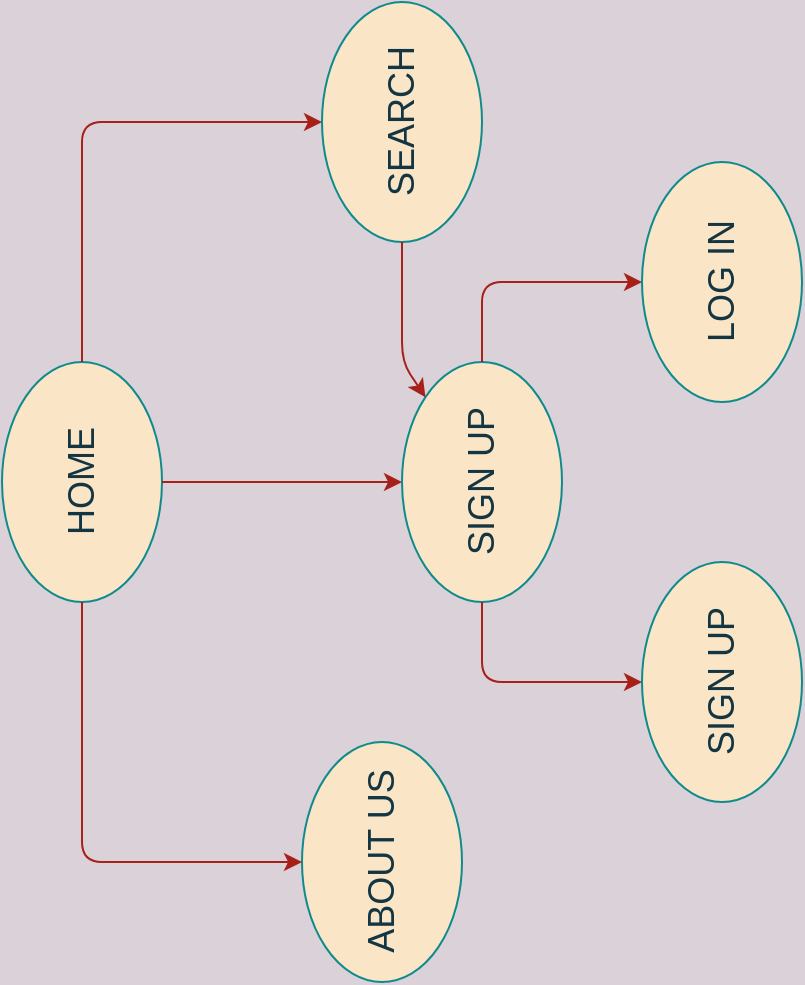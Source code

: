 <mxfile version="14.8.0" type="github">
  <diagram id="9FoNY3okzOBrGsZRDrC6" name="Page-1">
    <mxGraphModel dx="868" dy="527" grid="1" gridSize="10" guides="1" tooltips="1" connect="1" arrows="1" fold="1" page="1" pageScale="1" pageWidth="850" pageHeight="1100" background="#DAD2D8" math="0" shadow="0">
      <root>
        <mxCell id="0" />
        <mxCell id="1" parent="0" />
        <mxCell id="q-MH4yraOHK4n5ChblBy-10" value="" style="group;rotation=-90;fontColor=#143642;" parent="1" vertex="1" connectable="0">
          <mxGeometry x="20" y="240" width="120" height="80" as="geometry" />
        </mxCell>
        <mxCell id="q-MH4yraOHK4n5ChblBy-6" value="" style="ellipse;whiteSpace=wrap;html=1;fontSize=18;rotation=-90;fillColor=#FAE5C7;strokeColor=#0F8B8D;fontColor=#143642;" parent="q-MH4yraOHK4n5ChblBy-10" vertex="1">
          <mxGeometry width="120" height="80" as="geometry" />
        </mxCell>
        <mxCell id="q-MH4yraOHK4n5ChblBy-3" value="HOME" style="text;html=1;resizable=0;autosize=1;align=center;verticalAlign=middle;points=[];fillColor=none;strokeColor=none;fontSize=18;rotation=-90;textDirection=rtl;fontColor=#143642;" parent="q-MH4yraOHK4n5ChblBy-10" vertex="1">
          <mxGeometry x="25" y="25" width="70" height="30" as="geometry" />
        </mxCell>
        <mxCell id="q-MH4yraOHK4n5ChblBy-12" value="" style="endArrow=classic;html=1;fontSize=18;strokeColor=#A8201A;fontColor=#143642;labelBackgroundColor=#DAD2D8;" parent="1" edge="1">
          <mxGeometry width="50" height="50" relative="1" as="geometry">
            <mxPoint x="80" y="220" as="sourcePoint" />
            <mxPoint x="200" y="100" as="targetPoint" />
            <Array as="points">
              <mxPoint x="80" y="100" />
            </Array>
          </mxGeometry>
        </mxCell>
        <mxCell id="q-MH4yraOHK4n5ChblBy-13" value="" style="group;rotation=-90;fontColor=#143642;" parent="1" vertex="1" connectable="0">
          <mxGeometry x="170" y="430" width="120" height="80" as="geometry" />
        </mxCell>
        <mxCell id="q-MH4yraOHK4n5ChblBy-14" value="" style="ellipse;whiteSpace=wrap;html=1;fontSize=18;rotation=-90;fillColor=#FAE5C7;strokeColor=#0F8B8D;fontColor=#143642;" parent="q-MH4yraOHK4n5ChblBy-13" vertex="1">
          <mxGeometry width="120" height="80" as="geometry" />
        </mxCell>
        <mxCell id="q-MH4yraOHK4n5ChblBy-15" value="ABOUT US" style="text;html=1;resizable=0;autosize=1;align=center;verticalAlign=middle;points=[];fillColor=none;strokeColor=none;fontSize=18;rotation=-90;textDirection=rtl;fontColor=#143642;" parent="q-MH4yraOHK4n5ChblBy-13" vertex="1">
          <mxGeometry x="5" y="25" width="110" height="30" as="geometry" />
        </mxCell>
        <mxCell id="q-MH4yraOHK4n5ChblBy-16" value="" style="endArrow=classic;html=1;fontSize=18;exitX=0;exitY=0.5;exitDx=0;exitDy=0;strokeColor=#A8201A;fontColor=#143642;labelBackgroundColor=#DAD2D8;" parent="1" source="q-MH4yraOHK4n5ChblBy-6" edge="1">
          <mxGeometry width="50" height="50" relative="1" as="geometry">
            <mxPoint x="90" y="540" as="sourcePoint" />
            <mxPoint x="190" y="470" as="targetPoint" />
            <Array as="points">
              <mxPoint x="80" y="470" />
            </Array>
          </mxGeometry>
        </mxCell>
        <mxCell id="q-MH4yraOHK4n5ChblBy-17" value="" style="group;rotation=-90;fontColor=#143642;" parent="1" vertex="1" connectable="0">
          <mxGeometry x="180" y="60" width="120" height="80" as="geometry" />
        </mxCell>
        <mxCell id="q-MH4yraOHK4n5ChblBy-18" value="" style="ellipse;whiteSpace=wrap;html=1;fontSize=18;rotation=-90;fillColor=#FAE5C7;strokeColor=#0F8B8D;fontColor=#143642;" parent="q-MH4yraOHK4n5ChblBy-17" vertex="1">
          <mxGeometry width="120" height="80" as="geometry" />
        </mxCell>
        <mxCell id="q-MH4yraOHK4n5ChblBy-19" value="SEARCH" style="text;html=1;resizable=0;autosize=1;align=center;verticalAlign=middle;points=[];fillColor=none;strokeColor=none;fontSize=18;rotation=-90;textDirection=rtl;fontColor=#143642;" parent="q-MH4yraOHK4n5ChblBy-17" vertex="1">
          <mxGeometry x="15" y="25" width="90" height="30" as="geometry" />
        </mxCell>
        <mxCell id="q-MH4yraOHK4n5ChblBy-20" value="" style="endArrow=classic;html=1;fontSize=18;exitX=0.5;exitY=1;exitDx=0;exitDy=0;strokeColor=#A8201A;fontColor=#143642;labelBackgroundColor=#DAD2D8;" parent="1" source="q-MH4yraOHK4n5ChblBy-6" edge="1">
          <mxGeometry width="50" height="50" relative="1" as="geometry">
            <mxPoint x="400" y="300" as="sourcePoint" />
            <mxPoint x="240" y="280" as="targetPoint" />
          </mxGeometry>
        </mxCell>
        <mxCell id="q-MH4yraOHK4n5ChblBy-21" value="" style="group;rotation=-90;fontColor=#143642;" parent="1" vertex="1" connectable="0">
          <mxGeometry x="220" y="240" width="120" height="80" as="geometry" />
        </mxCell>
        <mxCell id="q-MH4yraOHK4n5ChblBy-22" value="" style="ellipse;whiteSpace=wrap;html=1;fontSize=18;rotation=-90;fillColor=#FAE5C7;strokeColor=#0F8B8D;fontColor=#143642;" parent="q-MH4yraOHK4n5ChblBy-21" vertex="1">
          <mxGeometry width="120" height="80" as="geometry" />
        </mxCell>
        <mxCell id="q-MH4yraOHK4n5ChblBy-23" value="SIGN UP" style="text;html=1;resizable=0;autosize=1;align=center;verticalAlign=middle;points=[];fillColor=none;strokeColor=none;fontSize=18;rotation=-90;textDirection=rtl;fontColor=#143642;" parent="q-MH4yraOHK4n5ChblBy-21" vertex="1">
          <mxGeometry x="15" y="25" width="90" height="30" as="geometry" />
        </mxCell>
        <mxCell id="q-MH4yraOHK4n5ChblBy-24" value="" style="endArrow=classic;html=1;fontSize=18;exitX=1;exitY=0.5;exitDx=0;exitDy=0;strokeColor=#A8201A;fontColor=#143642;labelBackgroundColor=#DAD2D8;" parent="1" source="q-MH4yraOHK4n5ChblBy-22" edge="1">
          <mxGeometry width="50" height="50" relative="1" as="geometry">
            <mxPoint x="400" y="300" as="sourcePoint" />
            <mxPoint x="360" y="180" as="targetPoint" />
            <Array as="points">
              <mxPoint x="280" y="180" />
            </Array>
          </mxGeometry>
        </mxCell>
        <mxCell id="q-MH4yraOHK4n5ChblBy-25" value="" style="endArrow=classic;html=1;fontSize=18;strokeColor=#A8201A;fontColor=#143642;labelBackgroundColor=#DAD2D8;" parent="1" edge="1">
          <mxGeometry width="50" height="50" relative="1" as="geometry">
            <mxPoint x="280" y="340" as="sourcePoint" />
            <mxPoint x="360" y="380" as="targetPoint" />
            <Array as="points">
              <mxPoint x="280" y="380" />
            </Array>
          </mxGeometry>
        </mxCell>
        <mxCell id="q-MH4yraOHK4n5ChblBy-27" value="" style="group;rotation=-90;fontColor=#143642;" parent="1" vertex="1" connectable="0">
          <mxGeometry x="340" y="140" width="120" height="80" as="geometry" />
        </mxCell>
        <mxCell id="q-MH4yraOHK4n5ChblBy-28" value="" style="ellipse;whiteSpace=wrap;html=1;fontSize=18;rotation=-90;fillColor=#FAE5C7;strokeColor=#0F8B8D;fontColor=#143642;" parent="q-MH4yraOHK4n5ChblBy-27" vertex="1">
          <mxGeometry width="120" height="80" as="geometry" />
        </mxCell>
        <mxCell id="q-MH4yraOHK4n5ChblBy-29" value="LOG IN" style="text;html=1;resizable=0;autosize=1;align=center;verticalAlign=middle;points=[];fillColor=none;strokeColor=none;fontSize=18;rotation=-90;textDirection=rtl;fontColor=#143642;" parent="q-MH4yraOHK4n5ChblBy-27" vertex="1">
          <mxGeometry x="20" y="25" width="80" height="30" as="geometry" />
        </mxCell>
        <mxCell id="q-MH4yraOHK4n5ChblBy-30" value="" style="group;rotation=-90;fontColor=#143642;" parent="1" vertex="1" connectable="0">
          <mxGeometry x="340" y="340" width="120" height="80" as="geometry" />
        </mxCell>
        <mxCell id="q-MH4yraOHK4n5ChblBy-31" value="" style="ellipse;whiteSpace=wrap;html=1;fontSize=18;rotation=-90;fillColor=#FAE5C7;strokeColor=#0F8B8D;fontColor=#143642;" parent="q-MH4yraOHK4n5ChblBy-30" vertex="1">
          <mxGeometry width="120" height="80" as="geometry" />
        </mxCell>
        <mxCell id="q-MH4yraOHK4n5ChblBy-32" value="SIGN UP" style="text;html=1;resizable=0;autosize=1;align=center;verticalAlign=middle;points=[];fillColor=none;strokeColor=none;fontSize=18;rotation=-90;textDirection=rtl;fontColor=#143642;" parent="q-MH4yraOHK4n5ChblBy-30" vertex="1">
          <mxGeometry x="15" y="25" width="90" height="30" as="geometry" />
        </mxCell>
        <mxCell id="q-MH4yraOHK4n5ChblBy-34" value="" style="endArrow=classic;html=1;fontColor=#143642;strokeColor=#A8201A;fillColor=#FAE5C7;exitX=0;exitY=0.5;exitDx=0;exitDy=0;entryX=1;entryY=0;entryDx=0;entryDy=0;" parent="1" source="q-MH4yraOHK4n5ChblBy-18" target="q-MH4yraOHK4n5ChblBy-22" edge="1">
          <mxGeometry width="50" height="50" relative="1" as="geometry">
            <mxPoint x="400" y="300" as="sourcePoint" />
            <mxPoint x="230" y="250" as="targetPoint" />
            <Array as="points">
              <mxPoint x="240" y="220" />
            </Array>
          </mxGeometry>
        </mxCell>
      </root>
    </mxGraphModel>
  </diagram>
</mxfile>

